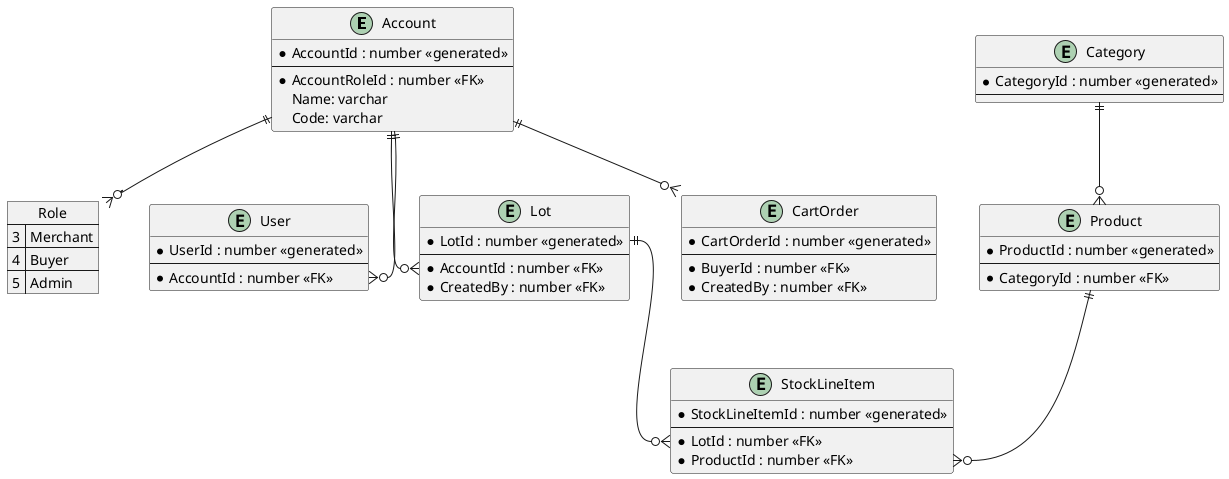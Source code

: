 @startuml ERD Demo

entity "Account" as account {
  *AccountId : number <<generated>>
  --
  *AccountRoleId : number <<FK>>
  Name: varchar
  Code: varchar
}

map "Role" as role {
 3 => Merchant
 4 => Buyer
 5 => Admin
}

account ||--o{ role

entity "User" as user {
  *UserId : number <<generated>>
  --
  *AccountId : number <<FK>>
}


account ||--o{ user::AccountId

entity "Lot" as lot {
  *LotId : number <<generated>>
  --
  *AccountId : number <<FK>>
  *CreatedBy : number <<FK>>
}

account ||--o{ lot::AccountId

entity "CartOrder" as cartorder {
  *CartOrderId : number <<generated>>
  --
  *BuyerId : number <<FK>>
  *CreatedBy : number <<FK>>
}

account ||--o{ cartorder::AccountId

entity "Product" as product {
  *ProductId : number <<generated>>    
  --
  *CategoryId : number <<FK>>    
}

entity "Category" as category {
  *CategoryId : number <<generated>>    
  --
}

category ||--o{ product


entity "StockLineItem" as stocklineitem {
  *StockLineItemId : number <<generated>>
  --
  *LotId : number <<FK>>    
  *ProductId : number <<FK>>
}

product ||--o{ stocklineitem::ProductId
lot::LotId ||--o{ stocklineitem::LotId 

@enduml
